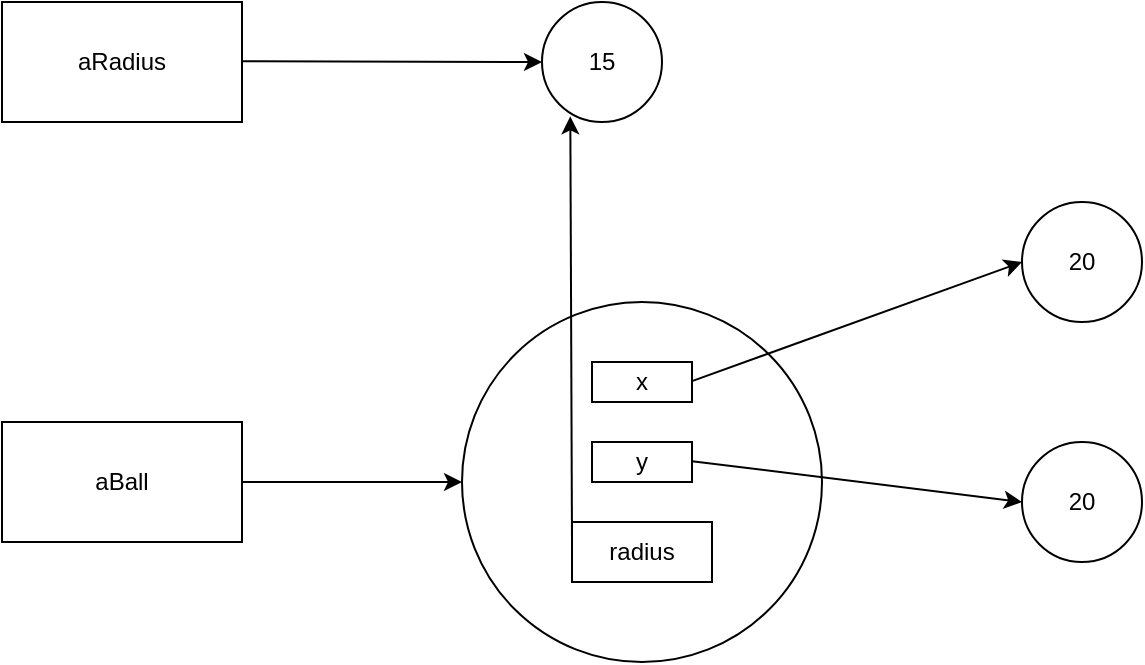 <mxfile version="14.4.9" type="github">
  <diagram id="169wusdLx2UsNtBI0LI1" name="Page-1">
    <mxGraphModel dx="1185" dy="647" grid="1" gridSize="10" guides="1" tooltips="1" connect="1" arrows="1" fold="1" page="1" pageScale="1" pageWidth="827" pageHeight="1169" math="0" shadow="0">
      <root>
        <mxCell id="0" />
        <mxCell id="1" parent="0" />
        <mxCell id="I1jJI254r9qA3dTOutij-1" value="aRadius" style="rounded=0;whiteSpace=wrap;html=1;" vertex="1" parent="1">
          <mxGeometry x="100" y="160" width="120" height="60" as="geometry" />
        </mxCell>
        <mxCell id="I1jJI254r9qA3dTOutij-2" value="aBall" style="rounded=0;whiteSpace=wrap;html=1;" vertex="1" parent="1">
          <mxGeometry x="100" y="370" width="120" height="60" as="geometry" />
        </mxCell>
        <mxCell id="I1jJI254r9qA3dTOutij-3" value="" style="ellipse;whiteSpace=wrap;html=1;aspect=fixed;" vertex="1" parent="1">
          <mxGeometry x="330" y="310" width="180" height="180" as="geometry" />
        </mxCell>
        <mxCell id="I1jJI254r9qA3dTOutij-4" value="x" style="rounded=0;whiteSpace=wrap;html=1;" vertex="1" parent="1">
          <mxGeometry x="395" y="340" width="50" height="20" as="geometry" />
        </mxCell>
        <mxCell id="I1jJI254r9qA3dTOutij-5" value="y" style="rounded=0;whiteSpace=wrap;html=1;" vertex="1" parent="1">
          <mxGeometry x="395" y="380" width="50" height="20" as="geometry" />
        </mxCell>
        <mxCell id="I1jJI254r9qA3dTOutij-6" style="edgeStyle=orthogonalEdgeStyle;rounded=0;orthogonalLoop=1;jettySize=auto;html=1;exitX=0.5;exitY=1;exitDx=0;exitDy=0;" edge="1" parent="1" source="I1jJI254r9qA3dTOutij-5" target="I1jJI254r9qA3dTOutij-5">
          <mxGeometry relative="1" as="geometry" />
        </mxCell>
        <mxCell id="I1jJI254r9qA3dTOutij-7" value="radius" style="rounded=0;whiteSpace=wrap;html=1;" vertex="1" parent="1">
          <mxGeometry x="385" y="420" width="70" height="30" as="geometry" />
        </mxCell>
        <mxCell id="I1jJI254r9qA3dTOutij-10" value="15" style="ellipse;whiteSpace=wrap;html=1;aspect=fixed;" vertex="1" parent="1">
          <mxGeometry x="370" y="160" width="60" height="60" as="geometry" />
        </mxCell>
        <mxCell id="I1jJI254r9qA3dTOutij-11" value="20" style="ellipse;whiteSpace=wrap;html=1;aspect=fixed;" vertex="1" parent="1">
          <mxGeometry x="610" y="260" width="60" height="60" as="geometry" />
        </mxCell>
        <mxCell id="I1jJI254r9qA3dTOutij-12" value="20" style="ellipse;whiteSpace=wrap;html=1;aspect=fixed;" vertex="1" parent="1">
          <mxGeometry x="610" y="380" width="60" height="60" as="geometry" />
        </mxCell>
        <mxCell id="I1jJI254r9qA3dTOutij-13" value="" style="endArrow=classic;html=1;entryX=0;entryY=0.5;entryDx=0;entryDy=0;" edge="1" parent="1" target="I1jJI254r9qA3dTOutij-3">
          <mxGeometry width="50" height="50" relative="1" as="geometry">
            <mxPoint x="220" y="400" as="sourcePoint" />
            <mxPoint x="270" y="350" as="targetPoint" />
          </mxGeometry>
        </mxCell>
        <mxCell id="I1jJI254r9qA3dTOutij-14" value="" style="endArrow=classic;html=1;entryX=0;entryY=0.5;entryDx=0;entryDy=0;" edge="1" parent="1" target="I1jJI254r9qA3dTOutij-10">
          <mxGeometry width="50" height="50" relative="1" as="geometry">
            <mxPoint x="220" y="189.58" as="sourcePoint" />
            <mxPoint x="330" y="189.58" as="targetPoint" />
          </mxGeometry>
        </mxCell>
        <mxCell id="I1jJI254r9qA3dTOutij-15" value="" style="endArrow=classic;html=1;entryX=0;entryY=0.5;entryDx=0;entryDy=0;" edge="1" parent="1" target="I1jJI254r9qA3dTOutij-11">
          <mxGeometry width="50" height="50" relative="1" as="geometry">
            <mxPoint x="445" y="349.58" as="sourcePoint" />
            <mxPoint x="555" y="349.58" as="targetPoint" />
          </mxGeometry>
        </mxCell>
        <mxCell id="I1jJI254r9qA3dTOutij-16" value="" style="endArrow=classic;html=1;entryX=0;entryY=0.5;entryDx=0;entryDy=0;" edge="1" parent="1" target="I1jJI254r9qA3dTOutij-12">
          <mxGeometry width="50" height="50" relative="1" as="geometry">
            <mxPoint x="445" y="389.58" as="sourcePoint" />
            <mxPoint x="555" y="389.58" as="targetPoint" />
          </mxGeometry>
        </mxCell>
        <mxCell id="I1jJI254r9qA3dTOutij-17" value="" style="endArrow=classic;html=1;entryX=0.236;entryY=0.953;entryDx=0;entryDy=0;entryPerimeter=0;" edge="1" parent="1" target="I1jJI254r9qA3dTOutij-10">
          <mxGeometry width="50" height="50" relative="1" as="geometry">
            <mxPoint x="385" y="430" as="sourcePoint" />
            <mxPoint x="495" y="430" as="targetPoint" />
          </mxGeometry>
        </mxCell>
      </root>
    </mxGraphModel>
  </diagram>
</mxfile>
